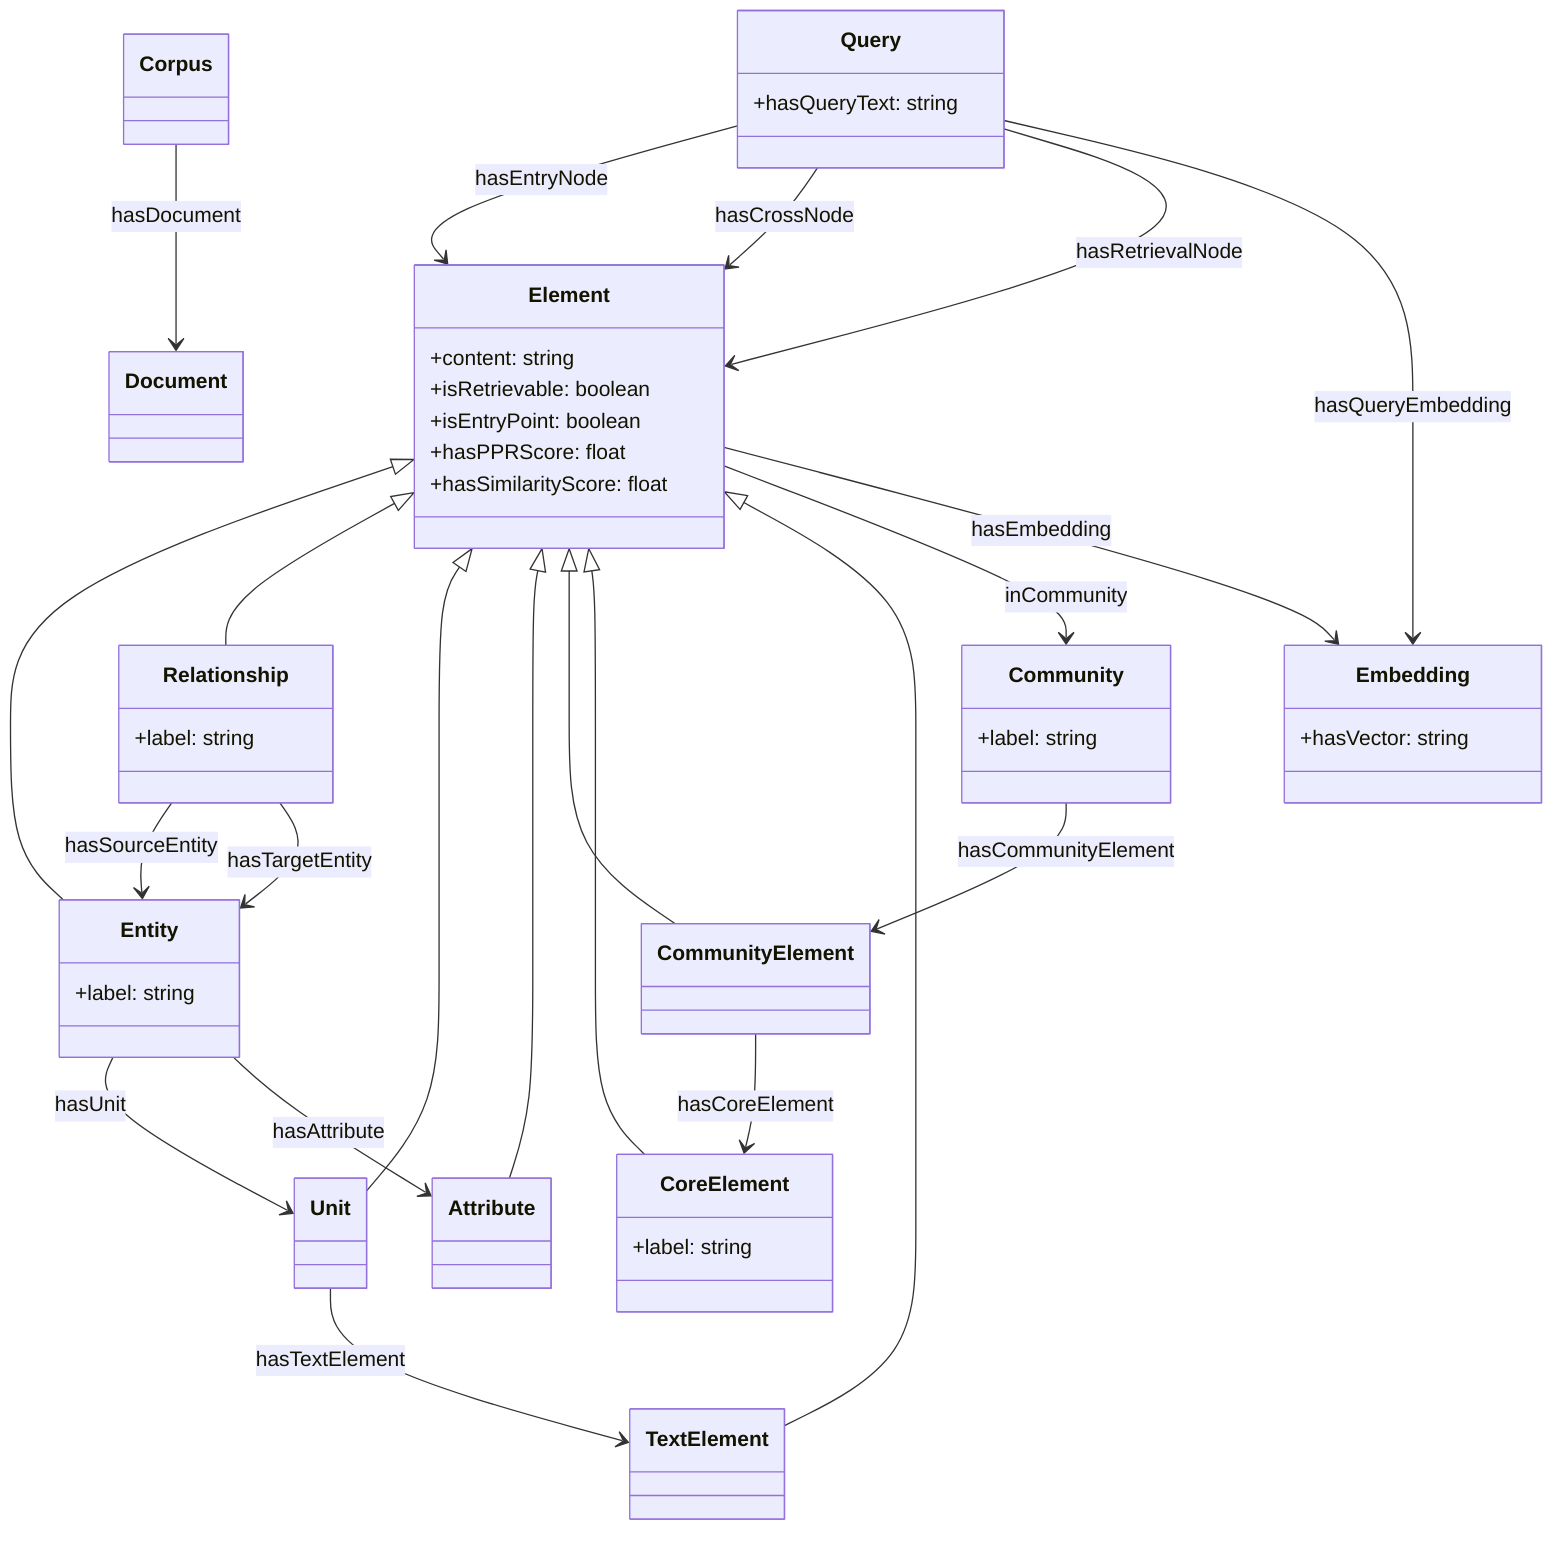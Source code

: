 classDiagram
    class Element {
        +content: string
        +isRetrievable: boolean
        +isEntryPoint: boolean
        +hasPPRScore: float
        +hasSimilarityScore: float
    }
    
    class Entity {
        +label: string
    }
    
    class Relationship {
        +label: string
    }
    
    class Unit
    
    class Attribute
    
    class CommunityElement
    
    class CoreElement {
        +label: string
    }
    
    class TextElement
    
    class Community {
        +label: string
    }
    
    class Embedding {
        +hasVector: string
    }
    
    class Document
    
    class Corpus
    
    class Query {
        +hasQueryText: string
    }
    
    Element <|-- Entity
    Element <|-- Relationship
    Element <|-- Unit
    Element <|-- Attribute
    Element <|-- CommunityElement
    Element <|-- CoreElement
    Element <|-- TextElement
    
    Entity --> Unit : hasUnit
    Entity --> Attribute : hasAttribute
    Relationship --> Entity : hasSourceEntity
    Relationship --> Entity : hasTargetEntity
    Unit --> TextElement : hasTextElement
    CommunityElement --> CoreElement : hasCoreElement
    Community --> CommunityElement : hasCommunityElement
    Element --> Community : inCommunity
    Element --> Embedding : hasEmbedding
    Corpus --> Document : hasDocument
    Query --> Element : hasEntryNode
    Query --> Element : hasCrossNode
    Query --> Element : hasRetrievalNode
    Query --> Embedding : hasQueryEmbedding